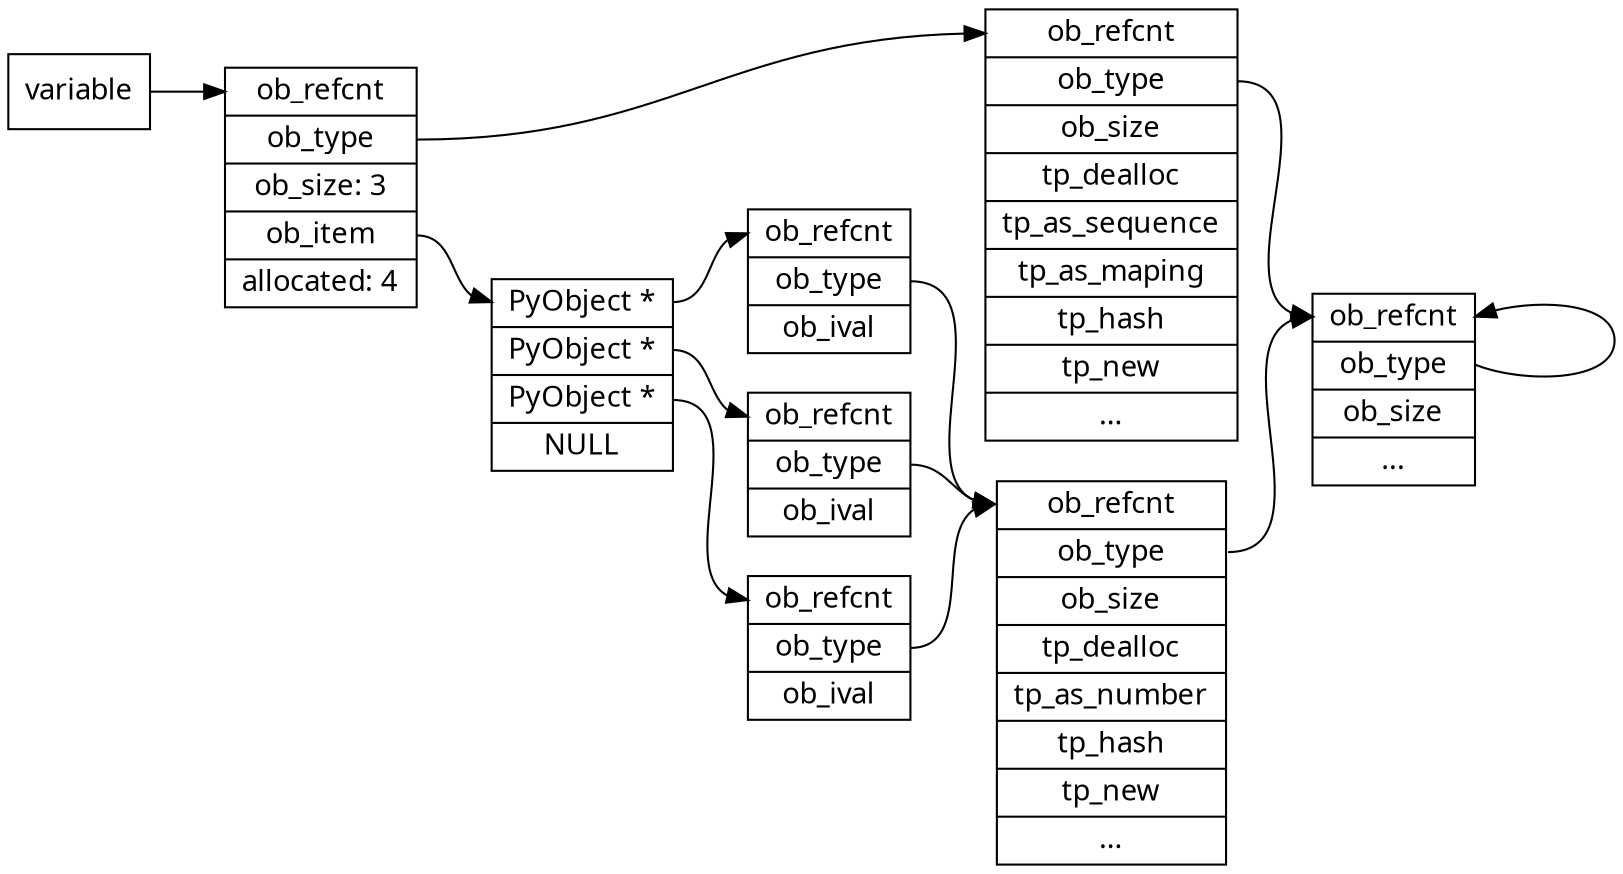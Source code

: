 digraph int_obj {
    rankdir = LR;
    node [shape=record, fontname="monaco"];
    edge [fontname="monaco"];

    list_obj [label="<f1> ob_refcnt | <f2> ob_type | <f3> ob_size: 3 | <f4> ob_item | <f5> allocated: 4"];
    list_type [label="<f1> ob_refcnt | <f2> ob_type | <f3> ob_size | <f4> tp_dealloc | <f5> tp_as_sequence | <f6> tp_as_maping | <f7> tp_hash | <f8> tp_new | <f9> ..."];
    type_type [label="<f1> ob_refcnt | <f2> ob_type | <f3> ob_size | <f4> ..."];
    list_items [label="<f1> PyObject * | <f2> PyObject * | <f3> PyObject * | <f4> NULL"];
    int_obj0 [label="<f1> ob_refcnt | <f2> ob_type | <f3> ob_ival"];
    int_obj1 [label="<f1> ob_refcnt | <f2> ob_type | <f3> ob_ival"];
    int_obj2 [label="<f1> ob_refcnt | <f2> ob_type | <f3> ob_ival"];
    int_type [label="<f1> ob_refcnt | <f2> ob_type | <f3> ob_size | <f4> tp_dealloc | <f5> tp_as_number | <f6> tp_hash | <f7> tp_new | <f8> ..."];

    variable -> list_obj:f1;
    list_obj:f2 -> list_type:f1;
    list_type:f2 -> type_type:f1;

    list_obj:f4 -> list_items:f1;

    list_items:f1 -> int_obj0:f1;
    list_items:f2 -> int_obj1:f1;
    list_items:f3 -> int_obj2:f1;

    int_obj0:f2 -> int_type:f1;
    int_obj1:f2 -> int_type:f1;
    int_obj2:f2 -> int_type:f1;

    int_type:f2 -> type_type:f1;

    type_type:f2:e -> type_type:f1:e;
}

